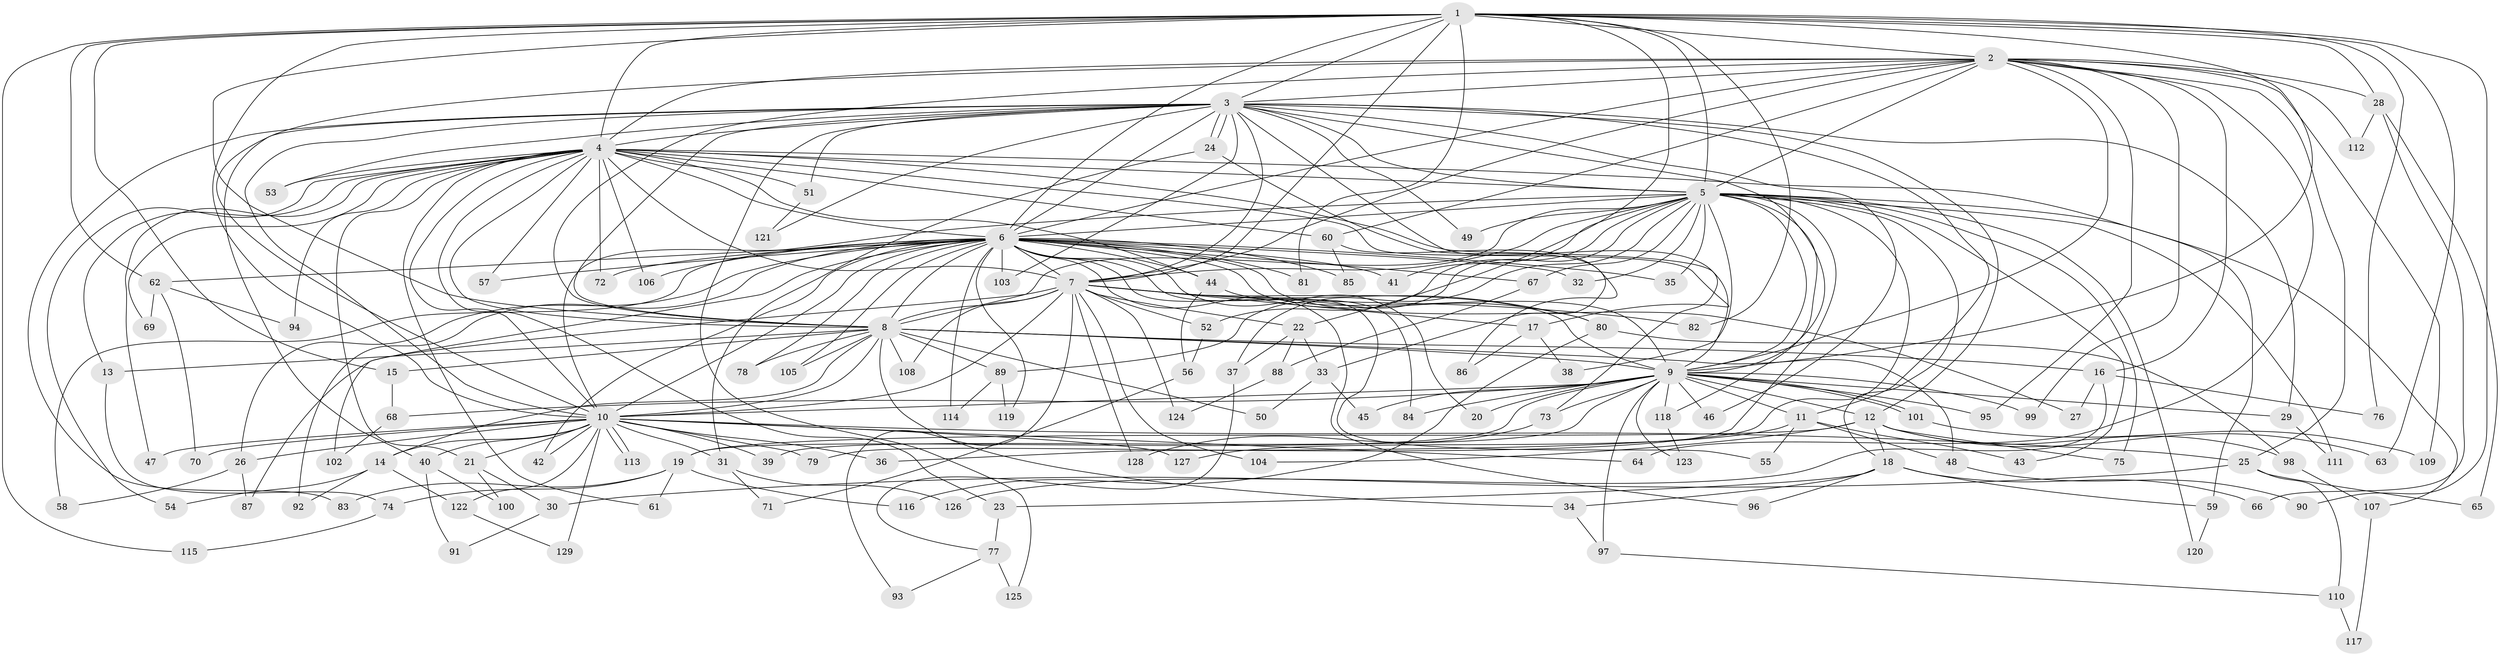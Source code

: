 // Generated by graph-tools (version 1.1) at 2025/11/02/27/25 16:11:02]
// undirected, 129 vertices, 283 edges
graph export_dot {
graph [start="1"]
  node [color=gray90,style=filled];
  1;
  2;
  3;
  4;
  5;
  6;
  7;
  8;
  9;
  10;
  11;
  12;
  13;
  14;
  15;
  16;
  17;
  18;
  19;
  20;
  21;
  22;
  23;
  24;
  25;
  26;
  27;
  28;
  29;
  30;
  31;
  32;
  33;
  34;
  35;
  36;
  37;
  38;
  39;
  40;
  41;
  42;
  43;
  44;
  45;
  46;
  47;
  48;
  49;
  50;
  51;
  52;
  53;
  54;
  55;
  56;
  57;
  58;
  59;
  60;
  61;
  62;
  63;
  64;
  65;
  66;
  67;
  68;
  69;
  70;
  71;
  72;
  73;
  74;
  75;
  76;
  77;
  78;
  79;
  80;
  81;
  82;
  83;
  84;
  85;
  86;
  87;
  88;
  89;
  90;
  91;
  92;
  93;
  94;
  95;
  96;
  97;
  98;
  99;
  100;
  101;
  102;
  103;
  104;
  105;
  106;
  107;
  108;
  109;
  110;
  111;
  112;
  113;
  114;
  115;
  116;
  117;
  118;
  119;
  120;
  121;
  122;
  123;
  124;
  125;
  126;
  127;
  128;
  129;
  1 -- 2;
  1 -- 3;
  1 -- 4;
  1 -- 5;
  1 -- 6;
  1 -- 7;
  1 -- 8;
  1 -- 9;
  1 -- 10;
  1 -- 15;
  1 -- 22;
  1 -- 28;
  1 -- 62;
  1 -- 63;
  1 -- 76;
  1 -- 81;
  1 -- 82;
  1 -- 90;
  1 -- 115;
  2 -- 3;
  2 -- 4;
  2 -- 5;
  2 -- 6;
  2 -- 7;
  2 -- 8;
  2 -- 9;
  2 -- 10;
  2 -- 16;
  2 -- 25;
  2 -- 28;
  2 -- 60;
  2 -- 64;
  2 -- 95;
  2 -- 99;
  2 -- 109;
  2 -- 112;
  3 -- 4;
  3 -- 5;
  3 -- 6;
  3 -- 7;
  3 -- 8;
  3 -- 9;
  3 -- 10;
  3 -- 11;
  3 -- 12;
  3 -- 24;
  3 -- 24;
  3 -- 29;
  3 -- 40;
  3 -- 46;
  3 -- 49;
  3 -- 51;
  3 -- 53;
  3 -- 73;
  3 -- 83;
  3 -- 103;
  3 -- 121;
  3 -- 125;
  4 -- 5;
  4 -- 6;
  4 -- 7;
  4 -- 8;
  4 -- 9;
  4 -- 10;
  4 -- 13;
  4 -- 17;
  4 -- 21;
  4 -- 23;
  4 -- 44;
  4 -- 47;
  4 -- 51;
  4 -- 53;
  4 -- 54;
  4 -- 57;
  4 -- 59;
  4 -- 60;
  4 -- 61;
  4 -- 69;
  4 -- 72;
  4 -- 94;
  4 -- 106;
  5 -- 6;
  5 -- 7;
  5 -- 8;
  5 -- 9;
  5 -- 10;
  5 -- 18;
  5 -- 32;
  5 -- 35;
  5 -- 36;
  5 -- 37;
  5 -- 38;
  5 -- 41;
  5 -- 43;
  5 -- 49;
  5 -- 52;
  5 -- 67;
  5 -- 75;
  5 -- 79;
  5 -- 89;
  5 -- 107;
  5 -- 111;
  5 -- 118;
  5 -- 120;
  6 -- 7;
  6 -- 8;
  6 -- 9;
  6 -- 10;
  6 -- 20;
  6 -- 26;
  6 -- 27;
  6 -- 32;
  6 -- 35;
  6 -- 41;
  6 -- 42;
  6 -- 44;
  6 -- 55;
  6 -- 57;
  6 -- 58;
  6 -- 62;
  6 -- 67;
  6 -- 72;
  6 -- 78;
  6 -- 81;
  6 -- 84;
  6 -- 85;
  6 -- 92;
  6 -- 96;
  6 -- 102;
  6 -- 103;
  6 -- 105;
  6 -- 106;
  6 -- 114;
  6 -- 119;
  7 -- 8;
  7 -- 9;
  7 -- 10;
  7 -- 17;
  7 -- 22;
  7 -- 52;
  7 -- 80;
  7 -- 82;
  7 -- 87;
  7 -- 93;
  7 -- 104;
  7 -- 108;
  7 -- 124;
  7 -- 128;
  8 -- 9;
  8 -- 10;
  8 -- 13;
  8 -- 14;
  8 -- 15;
  8 -- 16;
  8 -- 34;
  8 -- 48;
  8 -- 50;
  8 -- 78;
  8 -- 89;
  8 -- 105;
  8 -- 108;
  9 -- 10;
  9 -- 11;
  9 -- 12;
  9 -- 19;
  9 -- 20;
  9 -- 29;
  9 -- 39;
  9 -- 45;
  9 -- 46;
  9 -- 68;
  9 -- 73;
  9 -- 84;
  9 -- 95;
  9 -- 97;
  9 -- 99;
  9 -- 101;
  9 -- 101;
  9 -- 118;
  9 -- 123;
  10 -- 14;
  10 -- 21;
  10 -- 25;
  10 -- 26;
  10 -- 31;
  10 -- 36;
  10 -- 39;
  10 -- 40;
  10 -- 42;
  10 -- 47;
  10 -- 64;
  10 -- 70;
  10 -- 79;
  10 -- 113;
  10 -- 113;
  10 -- 122;
  10 -- 127;
  10 -- 129;
  11 -- 43;
  11 -- 48;
  11 -- 55;
  11 -- 127;
  12 -- 18;
  12 -- 19;
  12 -- 63;
  12 -- 75;
  12 -- 98;
  12 -- 104;
  13 -- 74;
  14 -- 54;
  14 -- 92;
  14 -- 122;
  15 -- 68;
  16 -- 27;
  16 -- 76;
  16 -- 126;
  17 -- 38;
  17 -- 86;
  18 -- 23;
  18 -- 34;
  18 -- 59;
  18 -- 66;
  18 -- 96;
  19 -- 61;
  19 -- 74;
  19 -- 83;
  19 -- 116;
  21 -- 30;
  21 -- 100;
  22 -- 33;
  22 -- 37;
  22 -- 88;
  23 -- 77;
  24 -- 31;
  24 -- 33;
  25 -- 30;
  25 -- 65;
  25 -- 110;
  26 -- 58;
  26 -- 87;
  28 -- 65;
  28 -- 66;
  28 -- 112;
  29 -- 111;
  30 -- 91;
  31 -- 71;
  31 -- 126;
  33 -- 45;
  33 -- 50;
  34 -- 97;
  37 -- 77;
  40 -- 91;
  40 -- 100;
  44 -- 56;
  44 -- 80;
  48 -- 90;
  51 -- 121;
  52 -- 56;
  56 -- 71;
  59 -- 120;
  60 -- 85;
  60 -- 86;
  62 -- 69;
  62 -- 70;
  62 -- 94;
  67 -- 88;
  68 -- 102;
  73 -- 128;
  74 -- 115;
  77 -- 93;
  77 -- 125;
  80 -- 98;
  80 -- 116;
  88 -- 124;
  89 -- 114;
  89 -- 119;
  97 -- 110;
  98 -- 107;
  101 -- 109;
  107 -- 117;
  110 -- 117;
  118 -- 123;
  122 -- 129;
}
